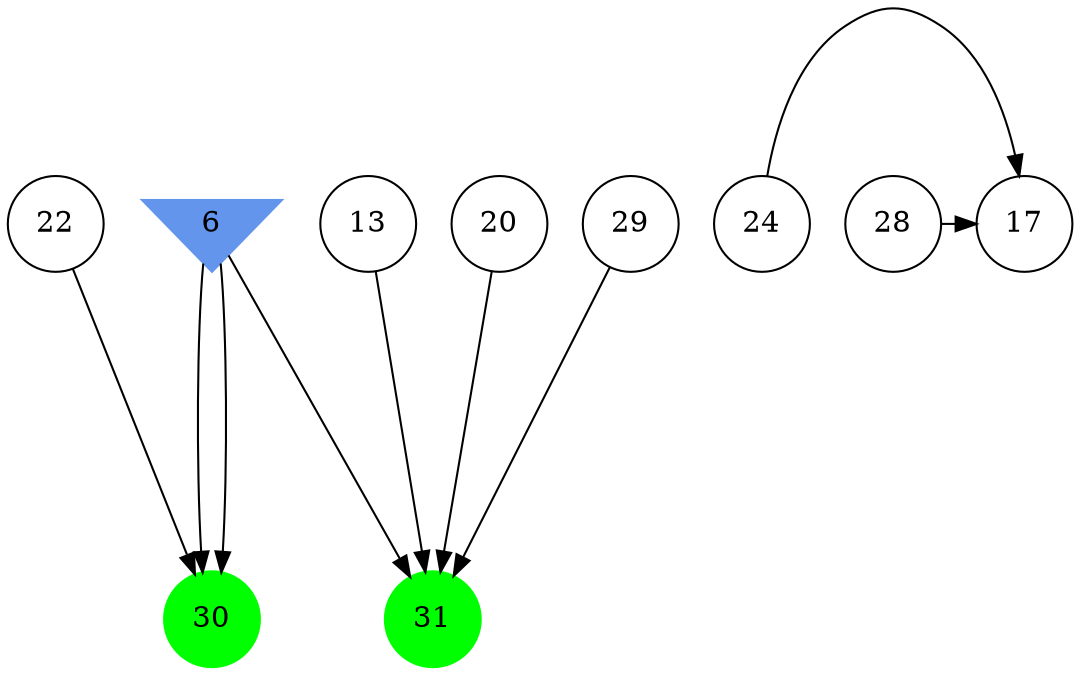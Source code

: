 digraph brain {
	ranksep=2.0;
	6 [shape=invtriangle,style=filled,color=cornflowerblue];
	13 [shape=circle,color=black];
	17 [shape=circle,color=black];
	20 [shape=circle,color=black];
	22 [shape=circle,color=black];
	24 [shape=circle,color=black];
	28 [shape=circle,color=black];
	29 [shape=circle,color=black];
	30 [shape=circle,style=filled,color=green];
	31 [shape=circle,style=filled,color=green];
	24	->	17;
	28	->	17;
	29	->	31;
	20	->	31;
	13	->	31;
	6	->	31;
	6	->	30;
	22	->	30;
	6	->	30;
	{ rank=same; 6; }
	{ rank=same; 13; 17; 20; 22; 24; 28; 29; }
	{ rank=same; 30; 31; }
}
